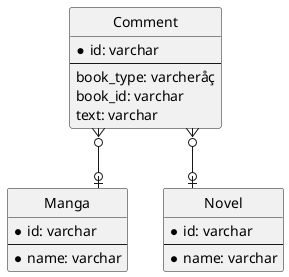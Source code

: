 @startuml anti_pattern

' hide the spot
hide circle
' avoid problems with angled crows feet
skinparam linetype ortho

entity Manga {
  * id: varchar
  --
  * name: varchar
}

entity Novel {
  * id: varchar
  --
  * name: varchar
}

entity Comment {
  * id: varchar
  --
  book_type: varcheråç
  book_id: varchar
  text: varchar
}

Comment }o--o| Manga
Comment }o--o| Novel

@enduml

